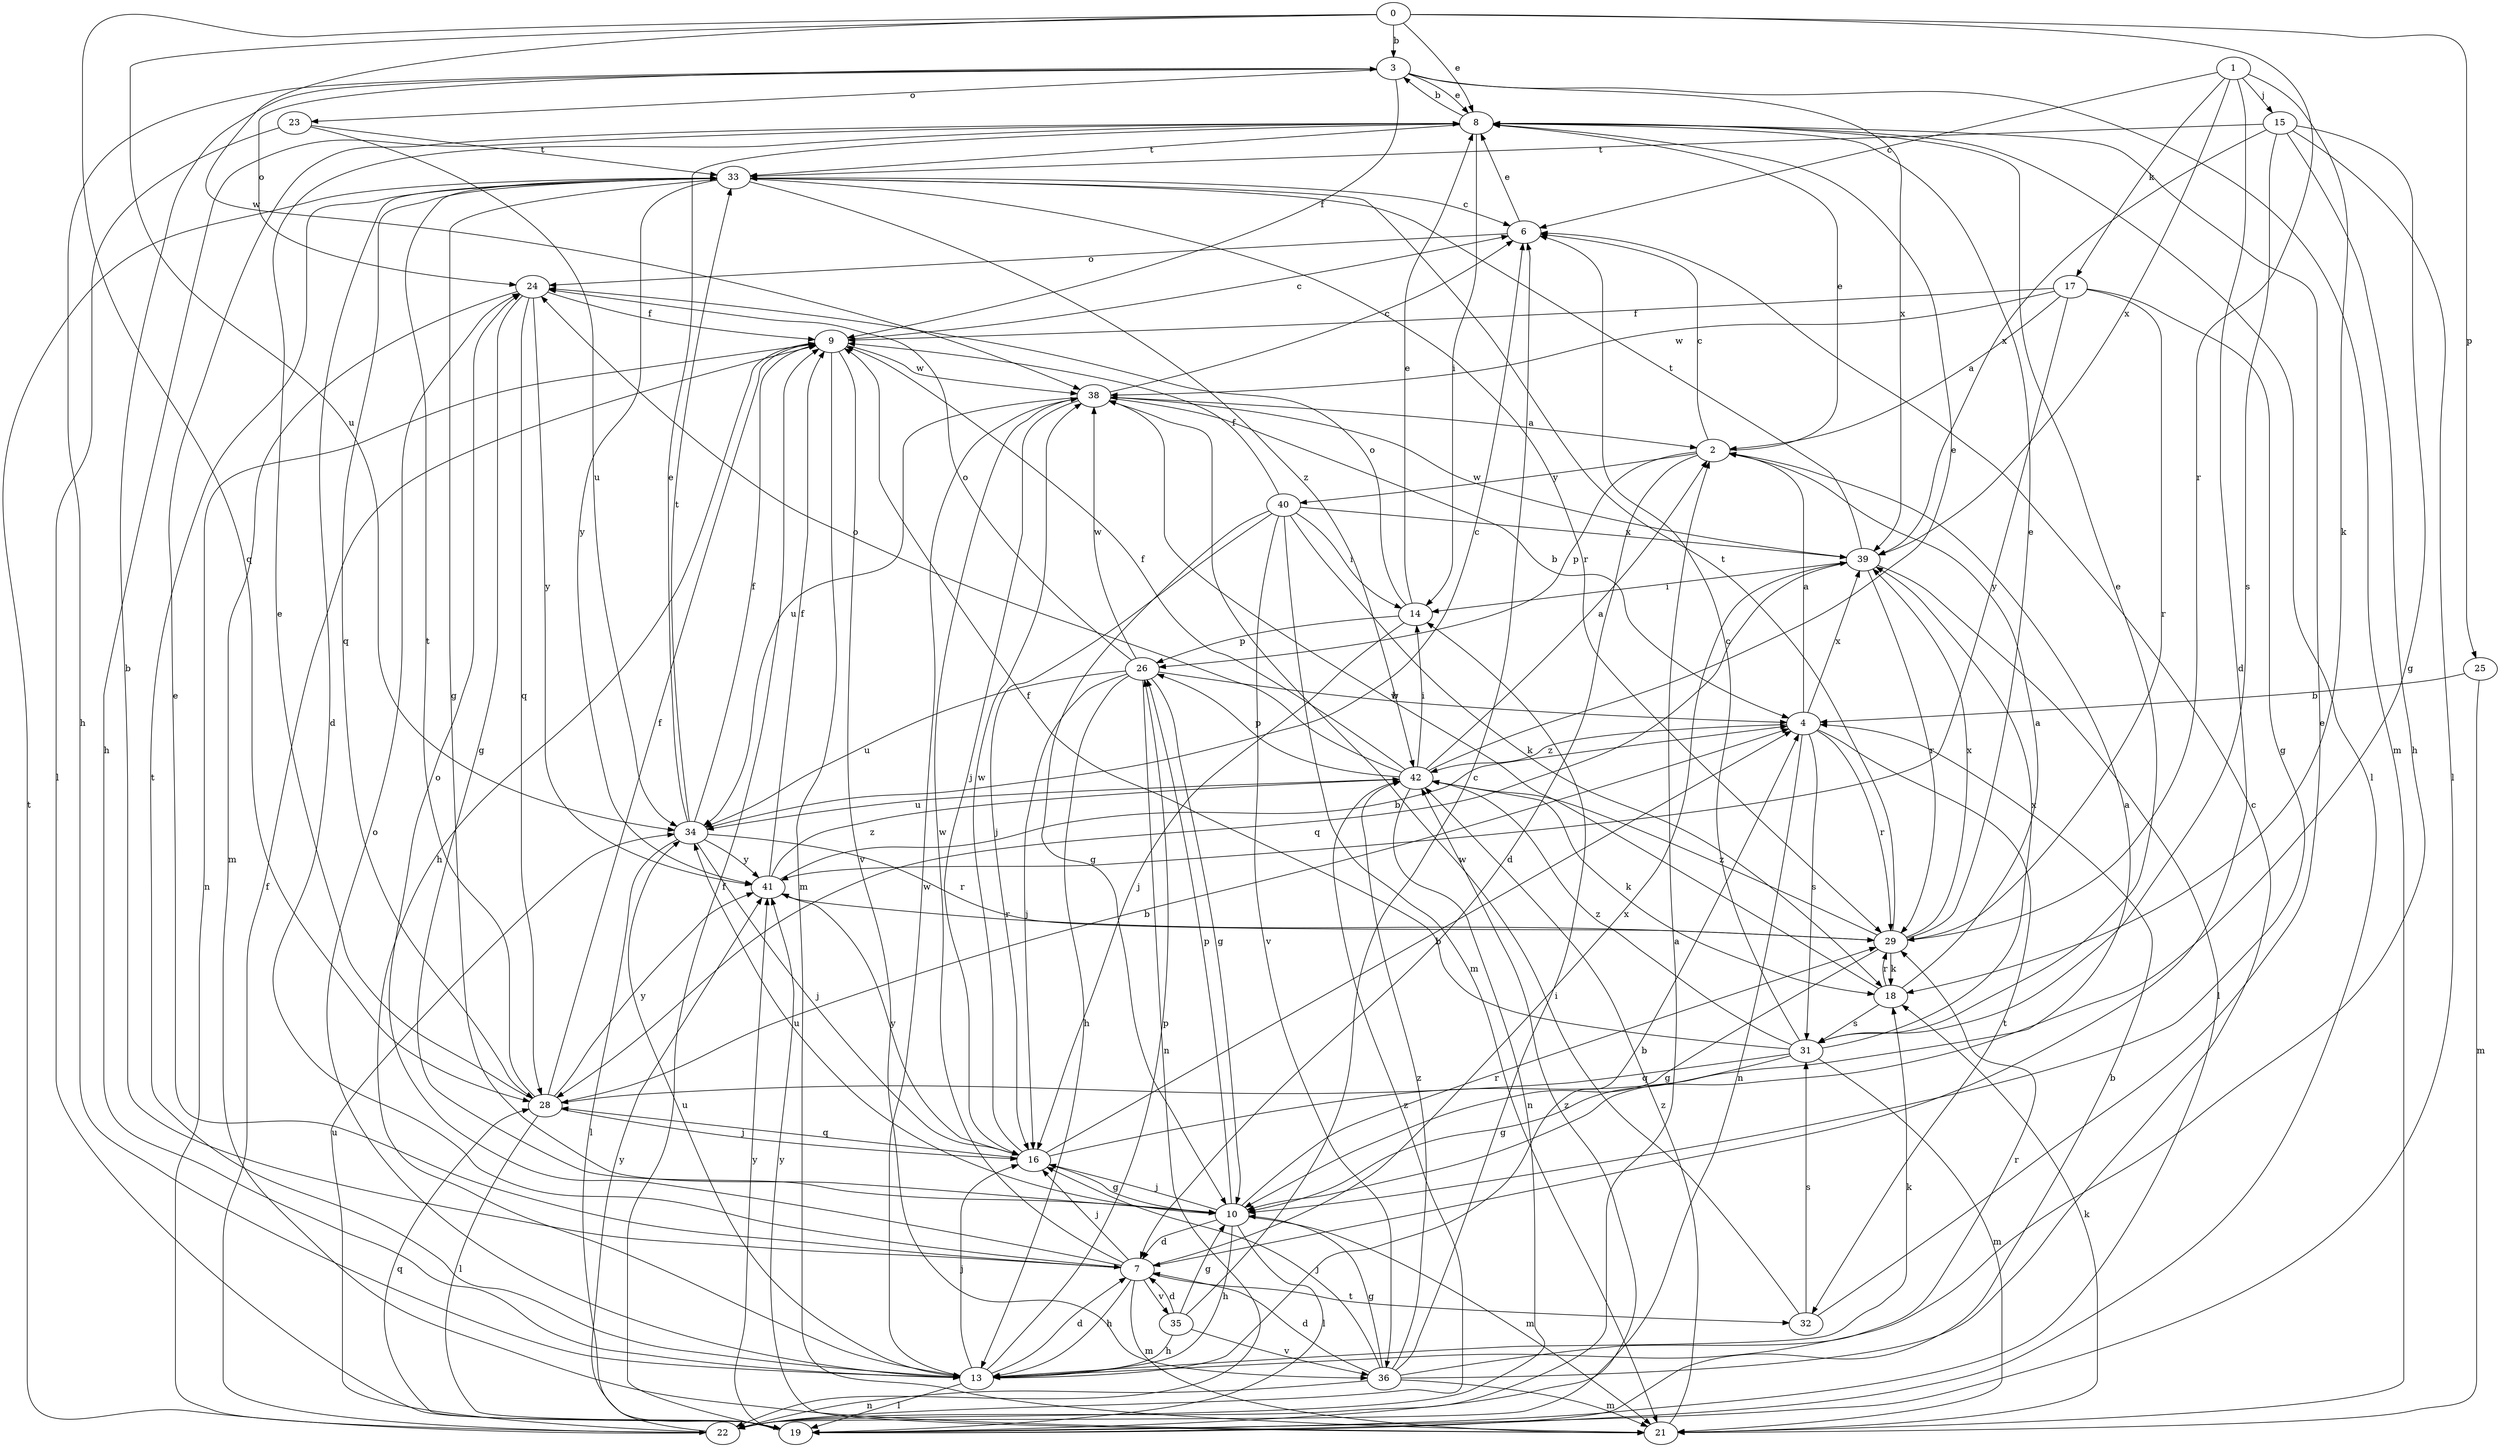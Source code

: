 strict digraph  {
0;
1;
2;
3;
4;
6;
7;
8;
9;
10;
13;
14;
15;
16;
17;
18;
19;
21;
22;
23;
24;
25;
26;
28;
29;
31;
32;
33;
34;
35;
36;
38;
39;
40;
41;
42;
0 -> 3  [label=b];
0 -> 8  [label=e];
0 -> 25  [label=p];
0 -> 28  [label=q];
0 -> 29  [label=r];
0 -> 34  [label=u];
0 -> 38  [label=w];
1 -> 6  [label=c];
1 -> 7  [label=d];
1 -> 15  [label=j];
1 -> 17  [label=k];
1 -> 18  [label=k];
1 -> 39  [label=x];
2 -> 6  [label=c];
2 -> 7  [label=d];
2 -> 8  [label=e];
2 -> 26  [label=p];
2 -> 40  [label=y];
3 -> 8  [label=e];
3 -> 9  [label=f];
3 -> 13  [label=h];
3 -> 21  [label=m];
3 -> 23  [label=o];
3 -> 24  [label=o];
3 -> 39  [label=x];
4 -> 2  [label=a];
4 -> 22  [label=n];
4 -> 29  [label=r];
4 -> 31  [label=s];
4 -> 32  [label=t];
4 -> 39  [label=x];
4 -> 42  [label=z];
6 -> 8  [label=e];
6 -> 24  [label=o];
7 -> 3  [label=b];
7 -> 8  [label=e];
7 -> 13  [label=h];
7 -> 16  [label=j];
7 -> 21  [label=m];
7 -> 24  [label=o];
7 -> 32  [label=t];
7 -> 35  [label=v];
7 -> 38  [label=w];
7 -> 39  [label=x];
8 -> 3  [label=b];
8 -> 13  [label=h];
8 -> 14  [label=i];
8 -> 19  [label=l];
8 -> 33  [label=t];
9 -> 6  [label=c];
9 -> 13  [label=h];
9 -> 21  [label=m];
9 -> 22  [label=n];
9 -> 36  [label=v];
9 -> 38  [label=w];
10 -> 7  [label=d];
10 -> 13  [label=h];
10 -> 16  [label=j];
10 -> 19  [label=l];
10 -> 21  [label=m];
10 -> 26  [label=p];
10 -> 29  [label=r];
10 -> 34  [label=u];
13 -> 4  [label=b];
13 -> 7  [label=d];
13 -> 16  [label=j];
13 -> 18  [label=k];
13 -> 19  [label=l];
13 -> 24  [label=o];
13 -> 26  [label=p];
13 -> 33  [label=t];
13 -> 34  [label=u];
13 -> 38  [label=w];
14 -> 8  [label=e];
14 -> 16  [label=j];
14 -> 24  [label=o];
14 -> 26  [label=p];
15 -> 10  [label=g];
15 -> 13  [label=h];
15 -> 19  [label=l];
15 -> 31  [label=s];
15 -> 33  [label=t];
15 -> 39  [label=x];
16 -> 2  [label=a];
16 -> 4  [label=b];
16 -> 10  [label=g];
16 -> 28  [label=q];
16 -> 38  [label=w];
16 -> 41  [label=y];
17 -> 2  [label=a];
17 -> 9  [label=f];
17 -> 10  [label=g];
17 -> 29  [label=r];
17 -> 38  [label=w];
17 -> 41  [label=y];
18 -> 2  [label=a];
18 -> 29  [label=r];
18 -> 31  [label=s];
18 -> 38  [label=w];
19 -> 4  [label=b];
19 -> 9  [label=f];
19 -> 28  [label=q];
19 -> 41  [label=y];
19 -> 42  [label=z];
21 -> 18  [label=k];
21 -> 41  [label=y];
21 -> 42  [label=z];
22 -> 2  [label=a];
22 -> 9  [label=f];
22 -> 33  [label=t];
22 -> 34  [label=u];
22 -> 41  [label=y];
22 -> 42  [label=z];
23 -> 19  [label=l];
23 -> 33  [label=t];
23 -> 34  [label=u];
24 -> 9  [label=f];
24 -> 10  [label=g];
24 -> 21  [label=m];
24 -> 28  [label=q];
24 -> 41  [label=y];
25 -> 4  [label=b];
25 -> 21  [label=m];
26 -> 4  [label=b];
26 -> 10  [label=g];
26 -> 13  [label=h];
26 -> 16  [label=j];
26 -> 22  [label=n];
26 -> 24  [label=o];
26 -> 34  [label=u];
26 -> 38  [label=w];
28 -> 4  [label=b];
28 -> 8  [label=e];
28 -> 9  [label=f];
28 -> 16  [label=j];
28 -> 19  [label=l];
28 -> 33  [label=t];
28 -> 41  [label=y];
29 -> 8  [label=e];
29 -> 10  [label=g];
29 -> 18  [label=k];
29 -> 33  [label=t];
29 -> 39  [label=x];
29 -> 42  [label=z];
31 -> 6  [label=c];
31 -> 8  [label=e];
31 -> 9  [label=f];
31 -> 10  [label=g];
31 -> 21  [label=m];
31 -> 28  [label=q];
31 -> 39  [label=x];
31 -> 42  [label=z];
32 -> 8  [label=e];
32 -> 31  [label=s];
32 -> 38  [label=w];
33 -> 6  [label=c];
33 -> 7  [label=d];
33 -> 10  [label=g];
33 -> 28  [label=q];
33 -> 29  [label=r];
33 -> 41  [label=y];
33 -> 42  [label=z];
34 -> 6  [label=c];
34 -> 8  [label=e];
34 -> 9  [label=f];
34 -> 16  [label=j];
34 -> 19  [label=l];
34 -> 29  [label=r];
34 -> 33  [label=t];
34 -> 41  [label=y];
35 -> 6  [label=c];
35 -> 7  [label=d];
35 -> 10  [label=g];
35 -> 13  [label=h];
35 -> 36  [label=v];
36 -> 6  [label=c];
36 -> 7  [label=d];
36 -> 10  [label=g];
36 -> 14  [label=i];
36 -> 16  [label=j];
36 -> 21  [label=m];
36 -> 22  [label=n];
36 -> 29  [label=r];
36 -> 42  [label=z];
38 -> 2  [label=a];
38 -> 4  [label=b];
38 -> 6  [label=c];
38 -> 16  [label=j];
38 -> 34  [label=u];
39 -> 14  [label=i];
39 -> 19  [label=l];
39 -> 28  [label=q];
39 -> 29  [label=r];
39 -> 33  [label=t];
39 -> 38  [label=w];
40 -> 9  [label=f];
40 -> 10  [label=g];
40 -> 14  [label=i];
40 -> 16  [label=j];
40 -> 18  [label=k];
40 -> 21  [label=m];
40 -> 36  [label=v];
40 -> 39  [label=x];
41 -> 4  [label=b];
41 -> 9  [label=f];
41 -> 29  [label=r];
41 -> 42  [label=z];
42 -> 2  [label=a];
42 -> 8  [label=e];
42 -> 9  [label=f];
42 -> 14  [label=i];
42 -> 18  [label=k];
42 -> 22  [label=n];
42 -> 24  [label=o];
42 -> 26  [label=p];
42 -> 34  [label=u];
}
